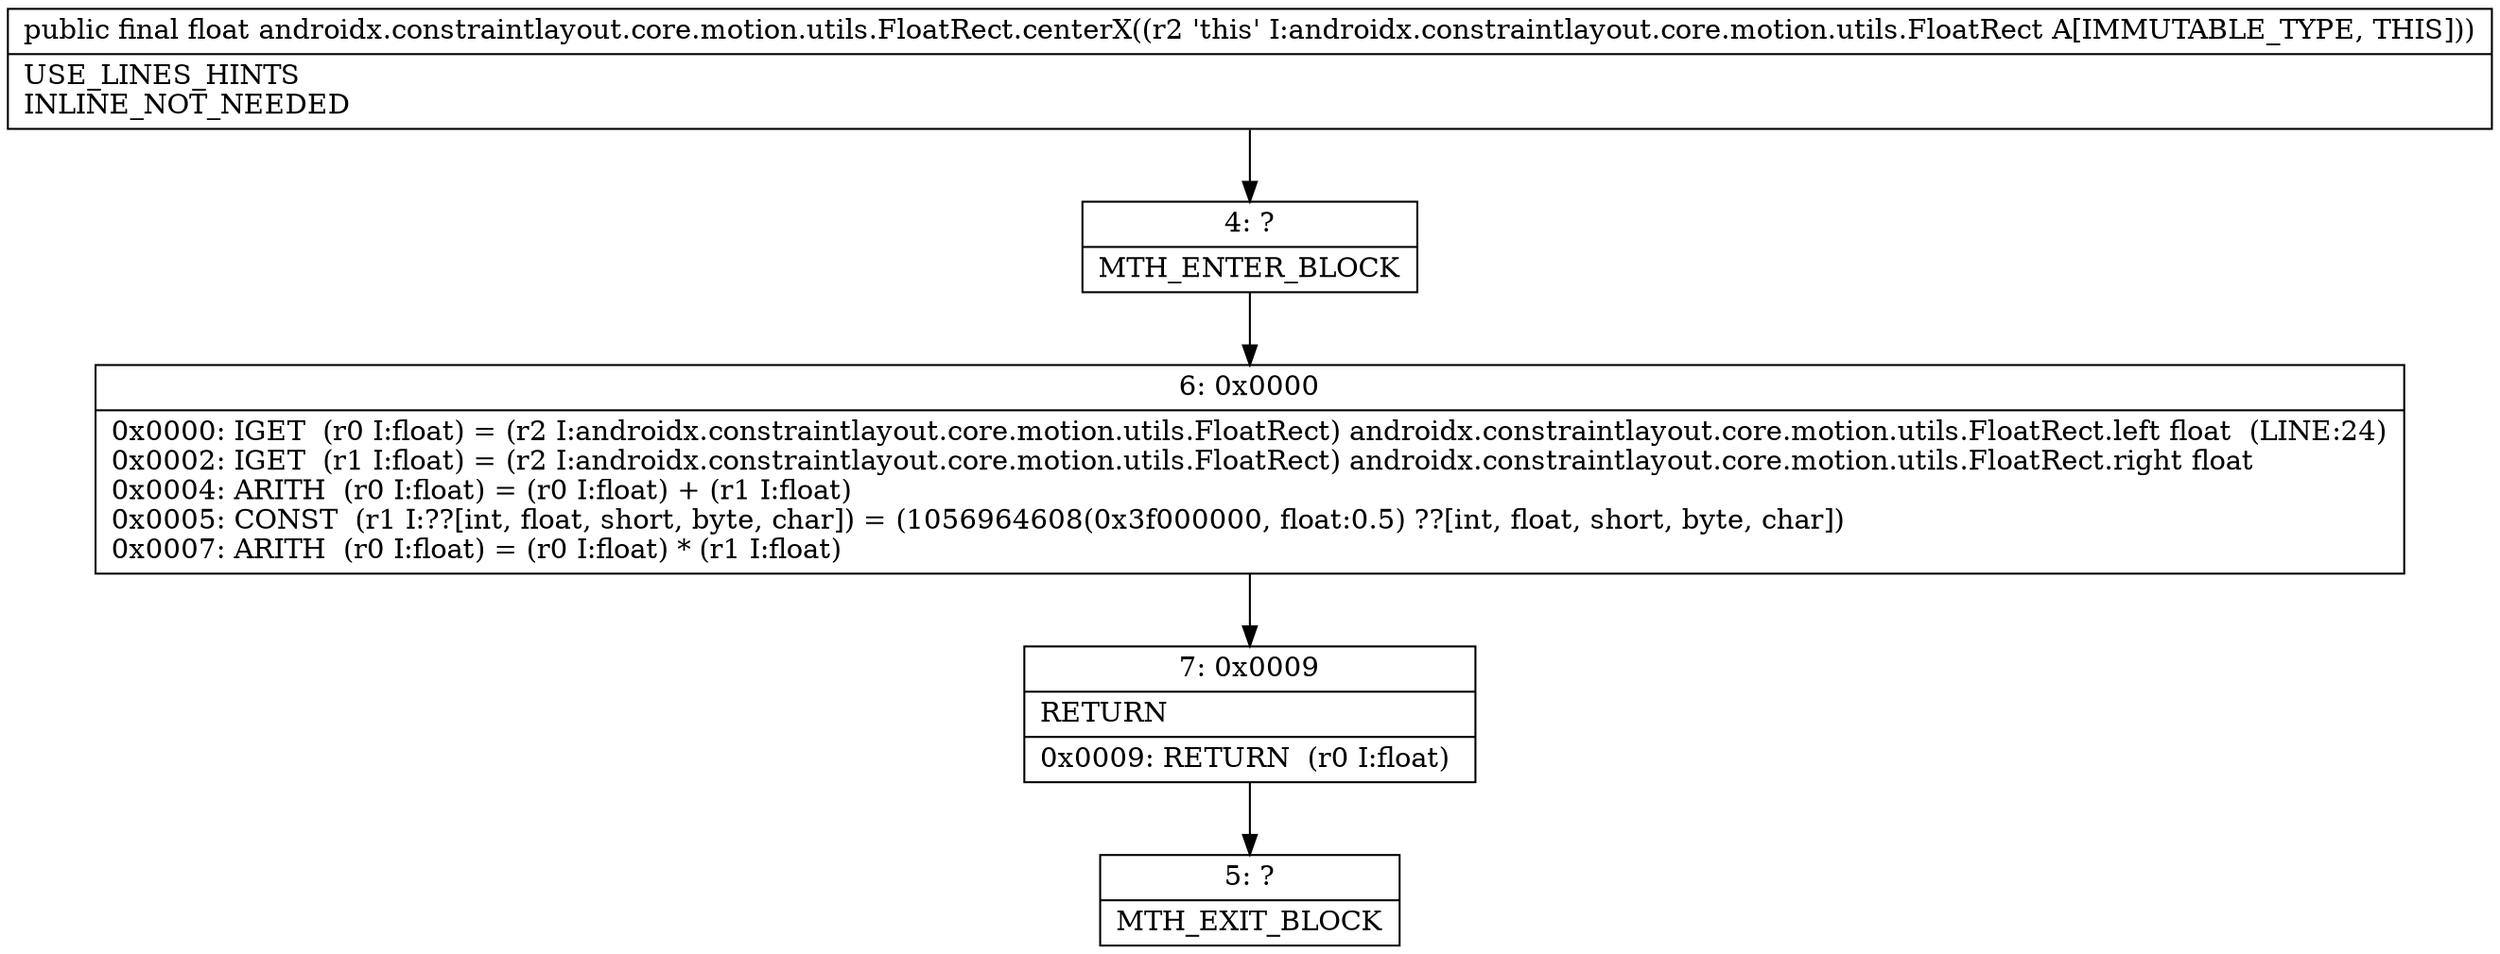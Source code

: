 digraph "CFG forandroidx.constraintlayout.core.motion.utils.FloatRect.centerX()F" {
Node_4 [shape=record,label="{4\:\ ?|MTH_ENTER_BLOCK\l}"];
Node_6 [shape=record,label="{6\:\ 0x0000|0x0000: IGET  (r0 I:float) = (r2 I:androidx.constraintlayout.core.motion.utils.FloatRect) androidx.constraintlayout.core.motion.utils.FloatRect.left float  (LINE:24)\l0x0002: IGET  (r1 I:float) = (r2 I:androidx.constraintlayout.core.motion.utils.FloatRect) androidx.constraintlayout.core.motion.utils.FloatRect.right float \l0x0004: ARITH  (r0 I:float) = (r0 I:float) + (r1 I:float) \l0x0005: CONST  (r1 I:??[int, float, short, byte, char]) = (1056964608(0x3f000000, float:0.5) ??[int, float, short, byte, char]) \l0x0007: ARITH  (r0 I:float) = (r0 I:float) * (r1 I:float) \l}"];
Node_7 [shape=record,label="{7\:\ 0x0009|RETURN\l|0x0009: RETURN  (r0 I:float) \l}"];
Node_5 [shape=record,label="{5\:\ ?|MTH_EXIT_BLOCK\l}"];
MethodNode[shape=record,label="{public final float androidx.constraintlayout.core.motion.utils.FloatRect.centerX((r2 'this' I:androidx.constraintlayout.core.motion.utils.FloatRect A[IMMUTABLE_TYPE, THIS]))  | USE_LINES_HINTS\lINLINE_NOT_NEEDED\l}"];
MethodNode -> Node_4;Node_4 -> Node_6;
Node_6 -> Node_7;
Node_7 -> Node_5;
}

